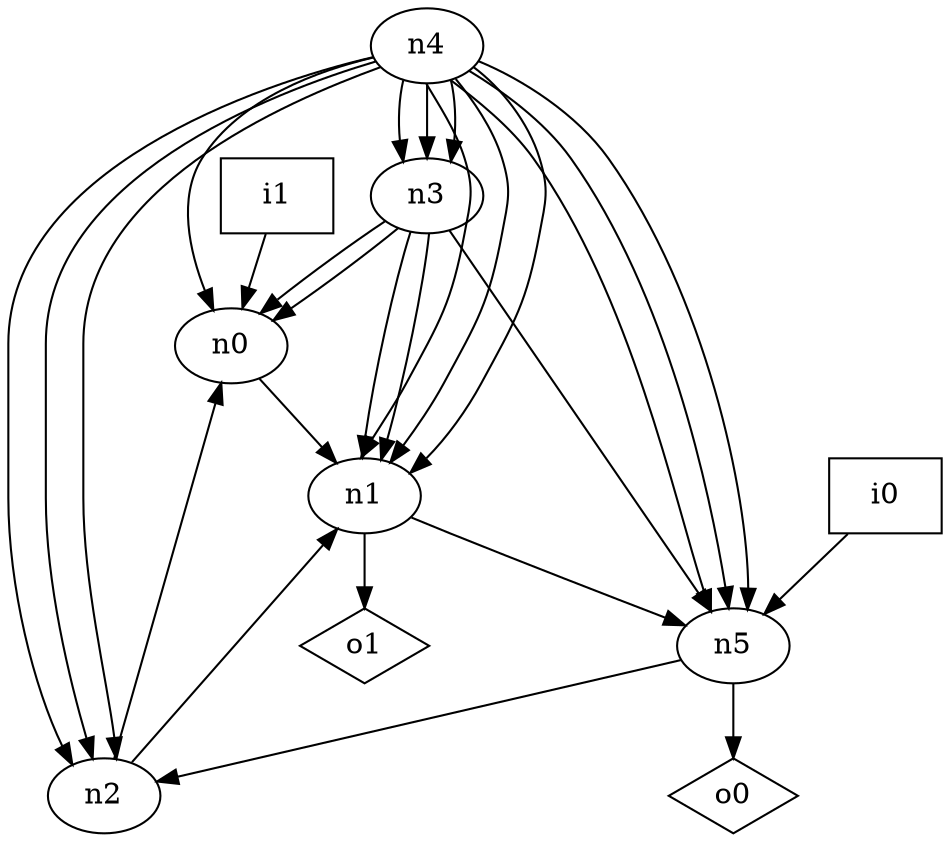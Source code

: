 digraph G {
n0 [label="n0"];
n1 [label="n1"];
n2 [label="n2"];
n3 [label="n3"];
n4 [label="n4"];
n5 [label="n5"];
n6 [label="i0",shape="box"];
n7 [label="i1",shape="box"];
n8 [label="o0",shape="diamond"];
n9 [label="o1",shape="diamond"];
n0 -> n1
n1 -> n5
n1 -> n9
n2 -> n0
n2 -> n1
n3 -> n0
n3 -> n0
n3 -> n1
n3 -> n1
n3 -> n5
n4 -> n0
n4 -> n1
n4 -> n1
n4 -> n1
n4 -> n2
n4 -> n2
n4 -> n2
n4 -> n3
n4 -> n3
n4 -> n3
n4 -> n5
n4 -> n5
n4 -> n5
n5 -> n2
n5 -> n8
n6 -> n5
n7 -> n0
}